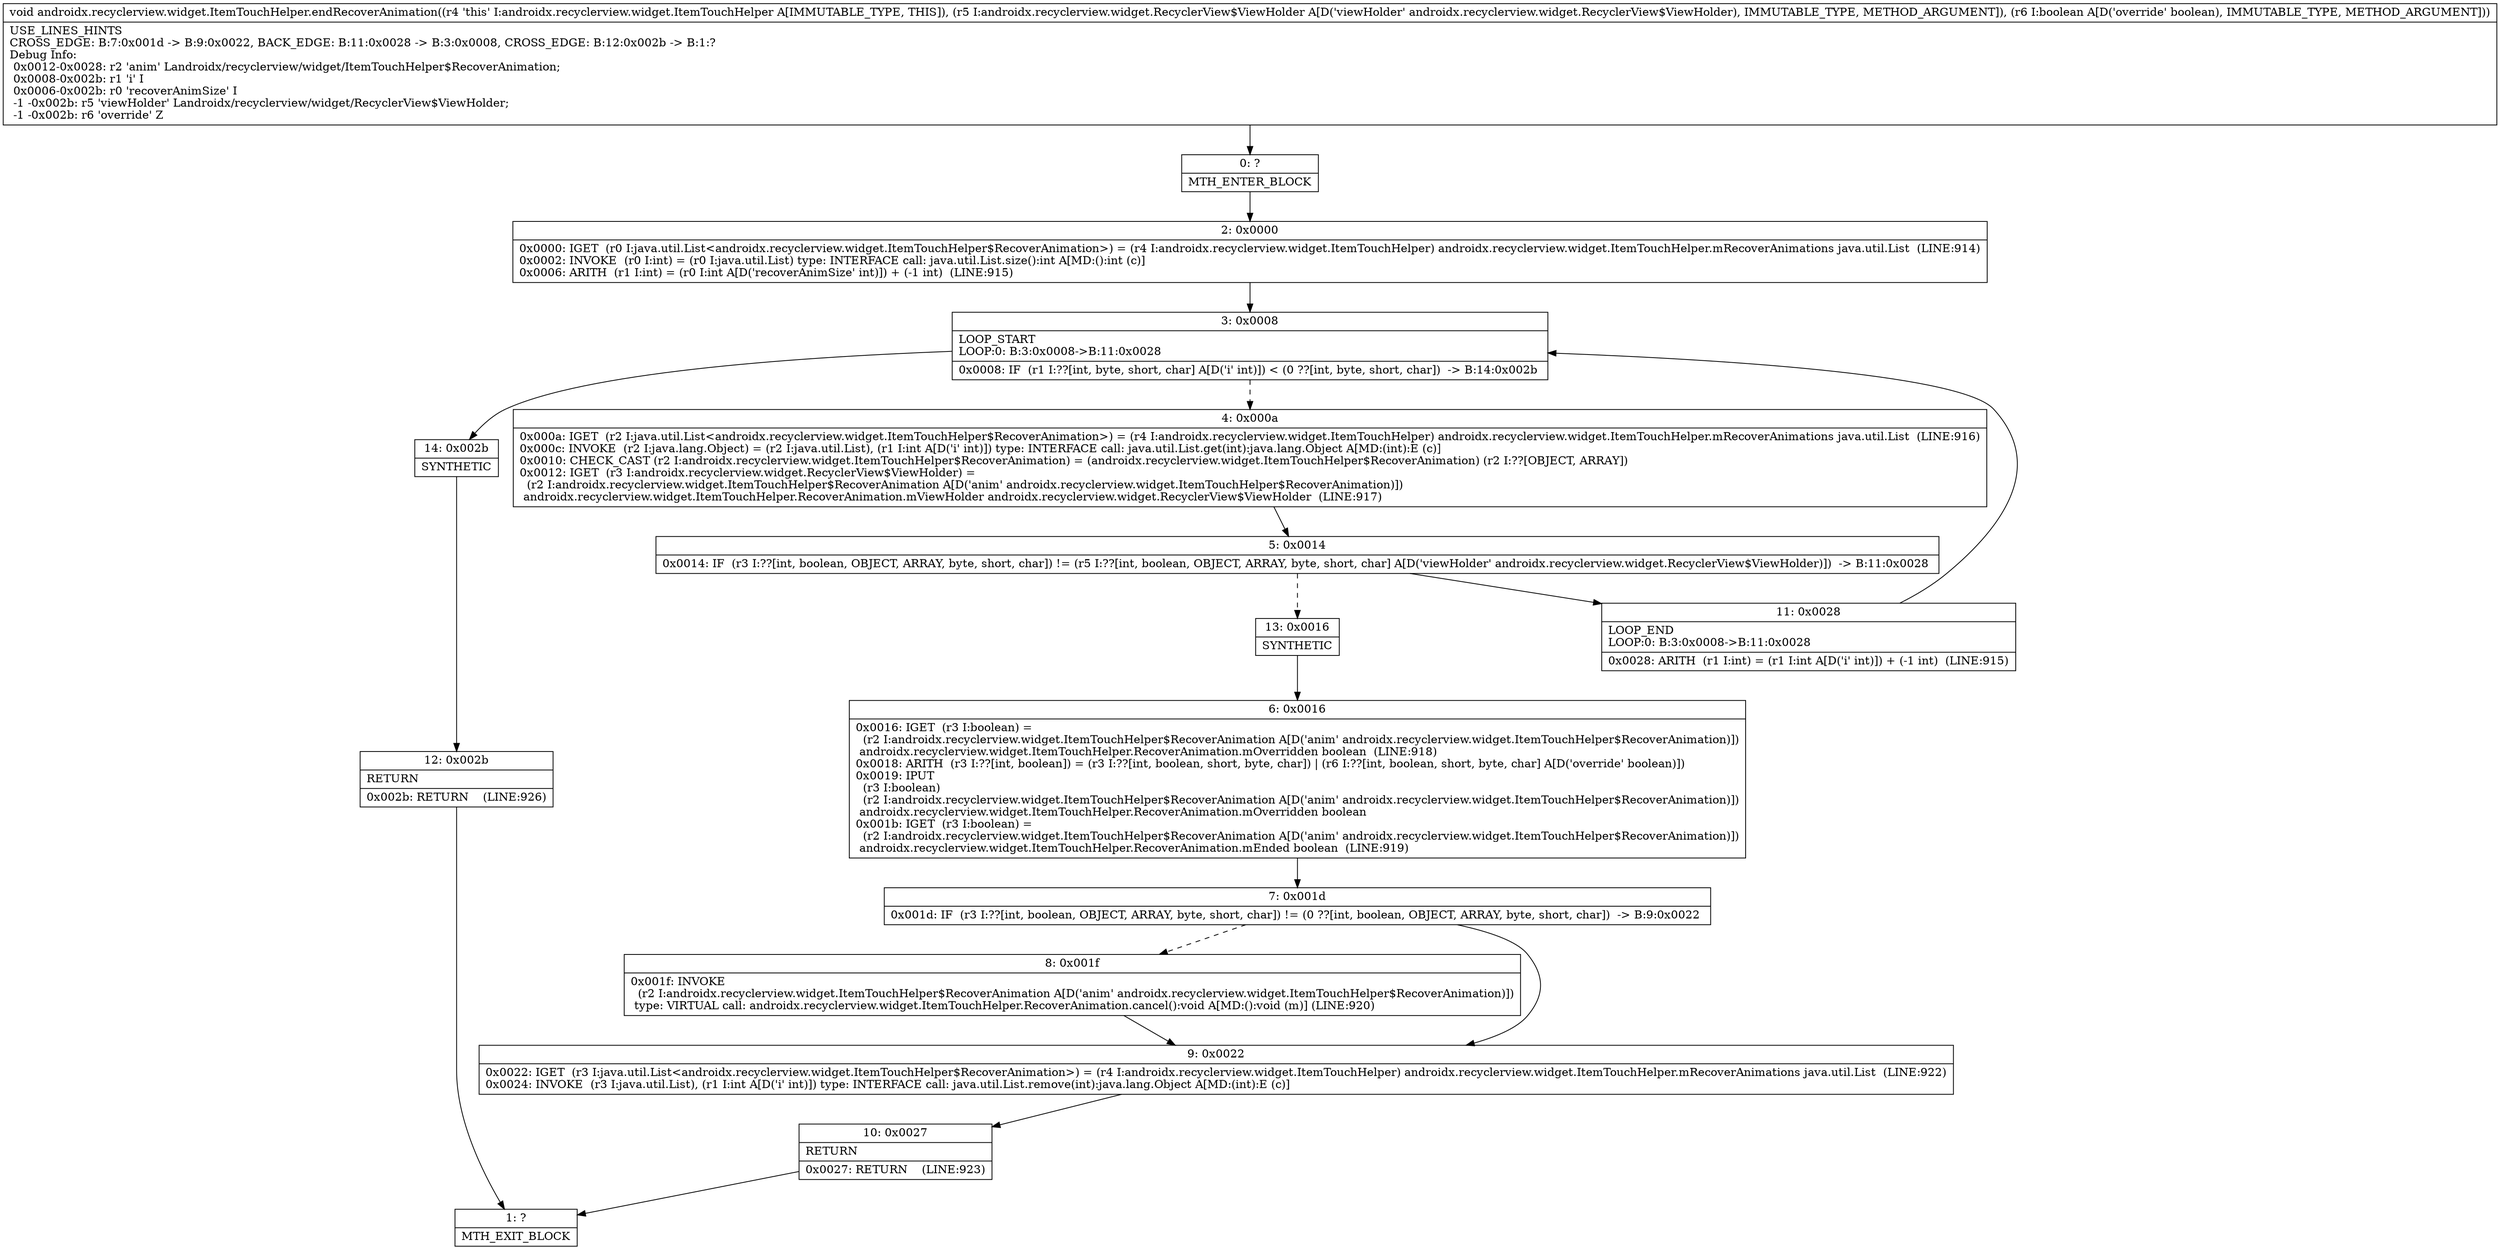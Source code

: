 digraph "CFG forandroidx.recyclerview.widget.ItemTouchHelper.endRecoverAnimation(Landroidx\/recyclerview\/widget\/RecyclerView$ViewHolder;Z)V" {
Node_0 [shape=record,label="{0\:\ ?|MTH_ENTER_BLOCK\l}"];
Node_2 [shape=record,label="{2\:\ 0x0000|0x0000: IGET  (r0 I:java.util.List\<androidx.recyclerview.widget.ItemTouchHelper$RecoverAnimation\>) = (r4 I:androidx.recyclerview.widget.ItemTouchHelper) androidx.recyclerview.widget.ItemTouchHelper.mRecoverAnimations java.util.List  (LINE:914)\l0x0002: INVOKE  (r0 I:int) = (r0 I:java.util.List) type: INTERFACE call: java.util.List.size():int A[MD:():int (c)]\l0x0006: ARITH  (r1 I:int) = (r0 I:int A[D('recoverAnimSize' int)]) + (\-1 int)  (LINE:915)\l}"];
Node_3 [shape=record,label="{3\:\ 0x0008|LOOP_START\lLOOP:0: B:3:0x0008\-\>B:11:0x0028\l|0x0008: IF  (r1 I:??[int, byte, short, char] A[D('i' int)]) \< (0 ??[int, byte, short, char])  \-\> B:14:0x002b \l}"];
Node_4 [shape=record,label="{4\:\ 0x000a|0x000a: IGET  (r2 I:java.util.List\<androidx.recyclerview.widget.ItemTouchHelper$RecoverAnimation\>) = (r4 I:androidx.recyclerview.widget.ItemTouchHelper) androidx.recyclerview.widget.ItemTouchHelper.mRecoverAnimations java.util.List  (LINE:916)\l0x000c: INVOKE  (r2 I:java.lang.Object) = (r2 I:java.util.List), (r1 I:int A[D('i' int)]) type: INTERFACE call: java.util.List.get(int):java.lang.Object A[MD:(int):E (c)]\l0x0010: CHECK_CAST (r2 I:androidx.recyclerview.widget.ItemTouchHelper$RecoverAnimation) = (androidx.recyclerview.widget.ItemTouchHelper$RecoverAnimation) (r2 I:??[OBJECT, ARRAY]) \l0x0012: IGET  (r3 I:androidx.recyclerview.widget.RecyclerView$ViewHolder) = \l  (r2 I:androidx.recyclerview.widget.ItemTouchHelper$RecoverAnimation A[D('anim' androidx.recyclerview.widget.ItemTouchHelper$RecoverAnimation)])\l androidx.recyclerview.widget.ItemTouchHelper.RecoverAnimation.mViewHolder androidx.recyclerview.widget.RecyclerView$ViewHolder  (LINE:917)\l}"];
Node_5 [shape=record,label="{5\:\ 0x0014|0x0014: IF  (r3 I:??[int, boolean, OBJECT, ARRAY, byte, short, char]) != (r5 I:??[int, boolean, OBJECT, ARRAY, byte, short, char] A[D('viewHolder' androidx.recyclerview.widget.RecyclerView$ViewHolder)])  \-\> B:11:0x0028 \l}"];
Node_11 [shape=record,label="{11\:\ 0x0028|LOOP_END\lLOOP:0: B:3:0x0008\-\>B:11:0x0028\l|0x0028: ARITH  (r1 I:int) = (r1 I:int A[D('i' int)]) + (\-1 int)  (LINE:915)\l}"];
Node_13 [shape=record,label="{13\:\ 0x0016|SYNTHETIC\l}"];
Node_6 [shape=record,label="{6\:\ 0x0016|0x0016: IGET  (r3 I:boolean) = \l  (r2 I:androidx.recyclerview.widget.ItemTouchHelper$RecoverAnimation A[D('anim' androidx.recyclerview.widget.ItemTouchHelper$RecoverAnimation)])\l androidx.recyclerview.widget.ItemTouchHelper.RecoverAnimation.mOverridden boolean  (LINE:918)\l0x0018: ARITH  (r3 I:??[int, boolean]) = (r3 I:??[int, boolean, short, byte, char]) \| (r6 I:??[int, boolean, short, byte, char] A[D('override' boolean)]) \l0x0019: IPUT  \l  (r3 I:boolean)\l  (r2 I:androidx.recyclerview.widget.ItemTouchHelper$RecoverAnimation A[D('anim' androidx.recyclerview.widget.ItemTouchHelper$RecoverAnimation)])\l androidx.recyclerview.widget.ItemTouchHelper.RecoverAnimation.mOverridden boolean \l0x001b: IGET  (r3 I:boolean) = \l  (r2 I:androidx.recyclerview.widget.ItemTouchHelper$RecoverAnimation A[D('anim' androidx.recyclerview.widget.ItemTouchHelper$RecoverAnimation)])\l androidx.recyclerview.widget.ItemTouchHelper.RecoverAnimation.mEnded boolean  (LINE:919)\l}"];
Node_7 [shape=record,label="{7\:\ 0x001d|0x001d: IF  (r3 I:??[int, boolean, OBJECT, ARRAY, byte, short, char]) != (0 ??[int, boolean, OBJECT, ARRAY, byte, short, char])  \-\> B:9:0x0022 \l}"];
Node_8 [shape=record,label="{8\:\ 0x001f|0x001f: INVOKE  \l  (r2 I:androidx.recyclerview.widget.ItemTouchHelper$RecoverAnimation A[D('anim' androidx.recyclerview.widget.ItemTouchHelper$RecoverAnimation)])\l type: VIRTUAL call: androidx.recyclerview.widget.ItemTouchHelper.RecoverAnimation.cancel():void A[MD:():void (m)] (LINE:920)\l}"];
Node_9 [shape=record,label="{9\:\ 0x0022|0x0022: IGET  (r3 I:java.util.List\<androidx.recyclerview.widget.ItemTouchHelper$RecoverAnimation\>) = (r4 I:androidx.recyclerview.widget.ItemTouchHelper) androidx.recyclerview.widget.ItemTouchHelper.mRecoverAnimations java.util.List  (LINE:922)\l0x0024: INVOKE  (r3 I:java.util.List), (r1 I:int A[D('i' int)]) type: INTERFACE call: java.util.List.remove(int):java.lang.Object A[MD:(int):E (c)]\l}"];
Node_10 [shape=record,label="{10\:\ 0x0027|RETURN\l|0x0027: RETURN    (LINE:923)\l}"];
Node_1 [shape=record,label="{1\:\ ?|MTH_EXIT_BLOCK\l}"];
Node_14 [shape=record,label="{14\:\ 0x002b|SYNTHETIC\l}"];
Node_12 [shape=record,label="{12\:\ 0x002b|RETURN\l|0x002b: RETURN    (LINE:926)\l}"];
MethodNode[shape=record,label="{void androidx.recyclerview.widget.ItemTouchHelper.endRecoverAnimation((r4 'this' I:androidx.recyclerview.widget.ItemTouchHelper A[IMMUTABLE_TYPE, THIS]), (r5 I:androidx.recyclerview.widget.RecyclerView$ViewHolder A[D('viewHolder' androidx.recyclerview.widget.RecyclerView$ViewHolder), IMMUTABLE_TYPE, METHOD_ARGUMENT]), (r6 I:boolean A[D('override' boolean), IMMUTABLE_TYPE, METHOD_ARGUMENT]))  | USE_LINES_HINTS\lCROSS_EDGE: B:7:0x001d \-\> B:9:0x0022, BACK_EDGE: B:11:0x0028 \-\> B:3:0x0008, CROSS_EDGE: B:12:0x002b \-\> B:1:?\lDebug Info:\l  0x0012\-0x0028: r2 'anim' Landroidx\/recyclerview\/widget\/ItemTouchHelper$RecoverAnimation;\l  0x0008\-0x002b: r1 'i' I\l  0x0006\-0x002b: r0 'recoverAnimSize' I\l  \-1 \-0x002b: r5 'viewHolder' Landroidx\/recyclerview\/widget\/RecyclerView$ViewHolder;\l  \-1 \-0x002b: r6 'override' Z\l}"];
MethodNode -> Node_0;Node_0 -> Node_2;
Node_2 -> Node_3;
Node_3 -> Node_4[style=dashed];
Node_3 -> Node_14;
Node_4 -> Node_5;
Node_5 -> Node_11;
Node_5 -> Node_13[style=dashed];
Node_11 -> Node_3;
Node_13 -> Node_6;
Node_6 -> Node_7;
Node_7 -> Node_8[style=dashed];
Node_7 -> Node_9;
Node_8 -> Node_9;
Node_9 -> Node_10;
Node_10 -> Node_1;
Node_14 -> Node_12;
Node_12 -> Node_1;
}

